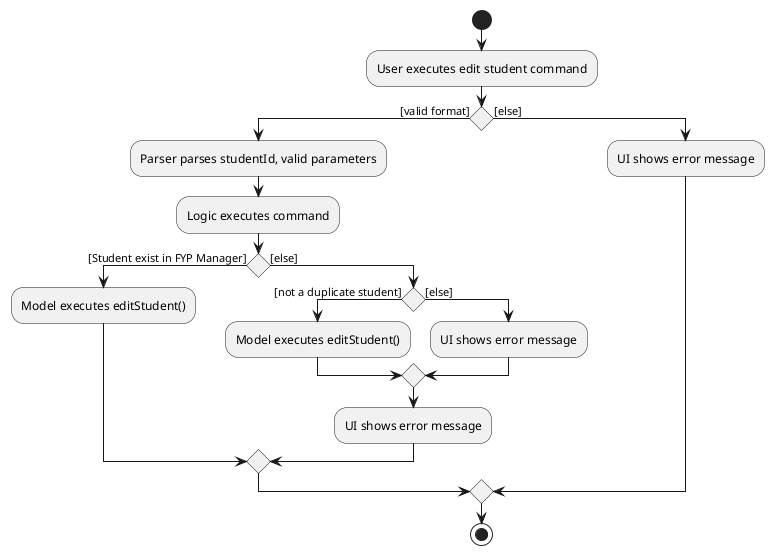 @startuml
start
:User executes edit student command;

'Since the beta syntax does not support placing the condition outside the
'diamond we place it as the true branch instead.

if () then ([valid format])
    :Parser parses studentId, valid parameters;
    :Logic executes command;
    if () then ([Student exist in FYP Manager])
        :Model executes editStudent();
    else ([else])
        if () then ([not a duplicate student])
            :Model executes editStudent();
        else ([else])
            :UI shows error message;
           endif
        :UI shows error message;
       endif
else ([else])
    :UI shows error message;
endif
stop
@enduml
